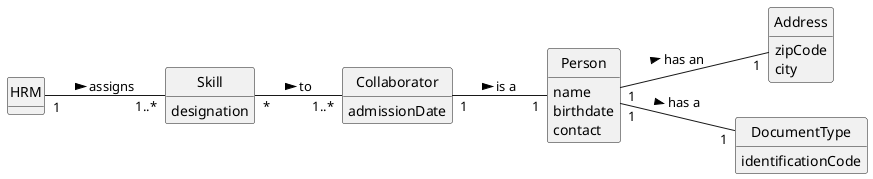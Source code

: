 @startuml
skinparam monochrome true
skinparam packageStyle rectangle
skinparam shadowing false

skinparam classAttributeIconSize 0
left to right direction

hide circle
hide methods

class HRM {
}

class Skill {
    designation
}

class Collaborator {
    admissionDate
}

class Person {
    name
    birthdate
    contact
}

class Address{
    zipCode
    city
}

class DocumentType{
  identificationCode
}

Person "1"--"1" Address: has an >
HRM "1" -- "1..*" Skill : assigns >
Collaborator  "1"--"1"  Person: is a >
Person  "1"--"1"  DocumentType: has a >

Skill "*" -- "1..*" Collaborator : to >
@enduml
